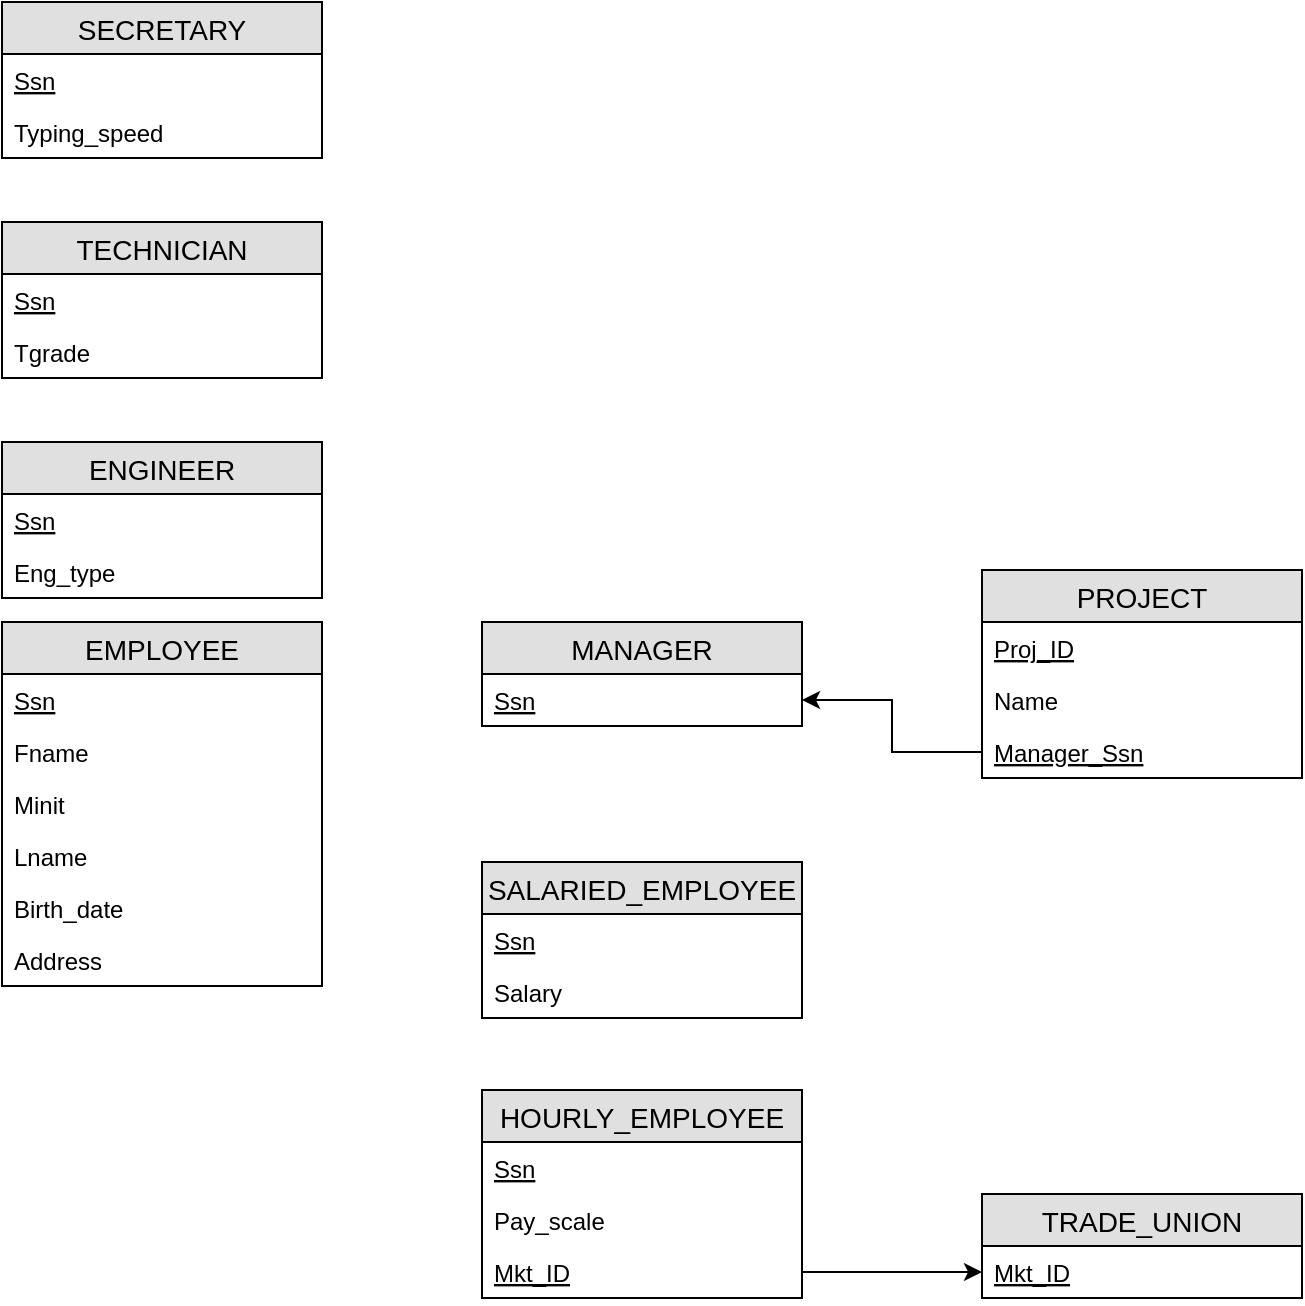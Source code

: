<mxfile version="12.7.9" type="device"><diagram id="kradrsx-WYkU8jS7QICj" name="Page-1"><mxGraphModel dx="1538" dy="1931" grid="1" gridSize="10" guides="1" tooltips="1" connect="1" arrows="1" fold="1" page="1" pageScale="1" pageWidth="827" pageHeight="1169" math="0" shadow="0"><root><mxCell id="0"/><mxCell id="1" parent="0"/><mxCell id="13yNvfvPv3ROHv7oKhYh-1" value="EMPLOYEE" style="swimlane;fontStyle=0;childLayout=stackLayout;horizontal=1;startSize=26;fillColor=#e0e0e0;horizontalStack=0;resizeParent=1;resizeParentMax=0;resizeLast=0;collapsible=1;marginBottom=0;swimlaneFillColor=#ffffff;align=center;fontSize=14;" vertex="1" parent="1"><mxGeometry x="80" y="40" width="160" height="182" as="geometry"/></mxCell><mxCell id="13yNvfvPv3ROHv7oKhYh-2" value="Ssn" style="text;strokeColor=none;fillColor=none;spacingLeft=4;spacingRight=4;overflow=hidden;rotatable=0;points=[[0,0.5],[1,0.5]];portConstraint=eastwest;fontSize=12;fontStyle=4" vertex="1" parent="13yNvfvPv3ROHv7oKhYh-1"><mxGeometry y="26" width="160" height="26" as="geometry"/></mxCell><mxCell id="13yNvfvPv3ROHv7oKhYh-3" value="Fname" style="text;strokeColor=none;fillColor=none;spacingLeft=4;spacingRight=4;overflow=hidden;rotatable=0;points=[[0,0.5],[1,0.5]];portConstraint=eastwest;fontSize=12;" vertex="1" parent="13yNvfvPv3ROHv7oKhYh-1"><mxGeometry y="52" width="160" height="26" as="geometry"/></mxCell><mxCell id="13yNvfvPv3ROHv7oKhYh-6" value="Minit" style="text;strokeColor=none;fillColor=none;spacingLeft=4;spacingRight=4;overflow=hidden;rotatable=0;points=[[0,0.5],[1,0.5]];portConstraint=eastwest;fontSize=12;" vertex="1" parent="13yNvfvPv3ROHv7oKhYh-1"><mxGeometry y="78" width="160" height="26" as="geometry"/></mxCell><mxCell id="13yNvfvPv3ROHv7oKhYh-7" value="Lname" style="text;strokeColor=none;fillColor=none;spacingLeft=4;spacingRight=4;overflow=hidden;rotatable=0;points=[[0,0.5],[1,0.5]];portConstraint=eastwest;fontSize=12;" vertex="1" parent="13yNvfvPv3ROHv7oKhYh-1"><mxGeometry y="104" width="160" height="26" as="geometry"/></mxCell><mxCell id="13yNvfvPv3ROHv7oKhYh-4" value="Birth_date" style="text;strokeColor=none;fillColor=none;spacingLeft=4;spacingRight=4;overflow=hidden;rotatable=0;points=[[0,0.5],[1,0.5]];portConstraint=eastwest;fontSize=12;" vertex="1" parent="13yNvfvPv3ROHv7oKhYh-1"><mxGeometry y="130" width="160" height="26" as="geometry"/></mxCell><mxCell id="13yNvfvPv3ROHv7oKhYh-5" value="Address" style="text;strokeColor=none;fillColor=none;spacingLeft=4;spacingRight=4;overflow=hidden;rotatable=0;points=[[0,0.5],[1,0.5]];portConstraint=eastwest;fontSize=12;" vertex="1" parent="13yNvfvPv3ROHv7oKhYh-1"><mxGeometry y="156" width="160" height="26" as="geometry"/></mxCell><mxCell id="13yNvfvPv3ROHv7oKhYh-8" value="SECRETARY" style="swimlane;fontStyle=0;childLayout=stackLayout;horizontal=1;startSize=26;fillColor=#e0e0e0;horizontalStack=0;resizeParent=1;resizeParentMax=0;resizeLast=0;collapsible=1;marginBottom=0;swimlaneFillColor=#ffffff;align=center;fontSize=14;" vertex="1" parent="1"><mxGeometry x="80" y="-270" width="160" height="78" as="geometry"/></mxCell><mxCell id="13yNvfvPv3ROHv7oKhYh-9" value="Ssn" style="text;strokeColor=none;fillColor=none;spacingLeft=4;spacingRight=4;overflow=hidden;rotatable=0;points=[[0,0.5],[1,0.5]];portConstraint=eastwest;fontSize=12;fontStyle=4" vertex="1" parent="13yNvfvPv3ROHv7oKhYh-8"><mxGeometry y="26" width="160" height="26" as="geometry"/></mxCell><mxCell id="13yNvfvPv3ROHv7oKhYh-10" value="Typing_speed" style="text;strokeColor=none;fillColor=none;spacingLeft=4;spacingRight=4;overflow=hidden;rotatable=0;points=[[0,0.5],[1,0.5]];portConstraint=eastwest;fontSize=12;" vertex="1" parent="13yNvfvPv3ROHv7oKhYh-8"><mxGeometry y="52" width="160" height="26" as="geometry"/></mxCell><mxCell id="13yNvfvPv3ROHv7oKhYh-16" value="TECHNICIAN" style="swimlane;fontStyle=0;childLayout=stackLayout;horizontal=1;startSize=26;fillColor=#e0e0e0;horizontalStack=0;resizeParent=1;resizeParentMax=0;resizeLast=0;collapsible=1;marginBottom=0;swimlaneFillColor=#ffffff;align=center;fontSize=14;" vertex="1" parent="1"><mxGeometry x="80" y="-160" width="160" height="78" as="geometry"/></mxCell><mxCell id="13yNvfvPv3ROHv7oKhYh-17" value="Ssn" style="text;strokeColor=none;fillColor=none;spacingLeft=4;spacingRight=4;overflow=hidden;rotatable=0;points=[[0,0.5],[1,0.5]];portConstraint=eastwest;fontSize=12;fontStyle=4" vertex="1" parent="13yNvfvPv3ROHv7oKhYh-16"><mxGeometry y="26" width="160" height="26" as="geometry"/></mxCell><mxCell id="13yNvfvPv3ROHv7oKhYh-18" value="Tgrade" style="text;strokeColor=none;fillColor=none;spacingLeft=4;spacingRight=4;overflow=hidden;rotatable=0;points=[[0,0.5],[1,0.5]];portConstraint=eastwest;fontSize=12;" vertex="1" parent="13yNvfvPv3ROHv7oKhYh-16"><mxGeometry y="52" width="160" height="26" as="geometry"/></mxCell><mxCell id="13yNvfvPv3ROHv7oKhYh-20" value="ENGINEER" style="swimlane;fontStyle=0;childLayout=stackLayout;horizontal=1;startSize=26;fillColor=#e0e0e0;horizontalStack=0;resizeParent=1;resizeParentMax=0;resizeLast=0;collapsible=1;marginBottom=0;swimlaneFillColor=#ffffff;align=center;fontSize=14;" vertex="1" parent="1"><mxGeometry x="80" y="-50" width="160" height="78" as="geometry"/></mxCell><mxCell id="13yNvfvPv3ROHv7oKhYh-21" value="Ssn" style="text;strokeColor=none;fillColor=none;spacingLeft=4;spacingRight=4;overflow=hidden;rotatable=0;points=[[0,0.5],[1,0.5]];portConstraint=eastwest;fontSize=12;fontStyle=4" vertex="1" parent="13yNvfvPv3ROHv7oKhYh-20"><mxGeometry y="26" width="160" height="26" as="geometry"/></mxCell><mxCell id="13yNvfvPv3ROHv7oKhYh-22" value="Eng_type" style="text;strokeColor=none;fillColor=none;spacingLeft=4;spacingRight=4;overflow=hidden;rotatable=0;points=[[0,0.5],[1,0.5]];portConstraint=eastwest;fontSize=12;" vertex="1" parent="13yNvfvPv3ROHv7oKhYh-20"><mxGeometry y="52" width="160" height="26" as="geometry"/></mxCell><mxCell id="13yNvfvPv3ROHv7oKhYh-24" value="MANAGER" style="swimlane;fontStyle=0;childLayout=stackLayout;horizontal=1;startSize=26;fillColor=#e0e0e0;horizontalStack=0;resizeParent=1;resizeParentMax=0;resizeLast=0;collapsible=1;marginBottom=0;swimlaneFillColor=#ffffff;align=center;fontSize=14;" vertex="1" parent="1"><mxGeometry x="320" y="40" width="160" height="52" as="geometry"/></mxCell><mxCell id="13yNvfvPv3ROHv7oKhYh-25" value="Ssn" style="text;strokeColor=none;fillColor=none;spacingLeft=4;spacingRight=4;overflow=hidden;rotatable=0;points=[[0,0.5],[1,0.5]];portConstraint=eastwest;fontSize=12;fontStyle=4" vertex="1" parent="13yNvfvPv3ROHv7oKhYh-24"><mxGeometry y="26" width="160" height="26" as="geometry"/></mxCell><mxCell id="13yNvfvPv3ROHv7oKhYh-29" value="PROJECT" style="swimlane;fontStyle=0;childLayout=stackLayout;horizontal=1;startSize=26;fillColor=#e0e0e0;horizontalStack=0;resizeParent=1;resizeParentMax=0;resizeLast=0;collapsible=1;marginBottom=0;swimlaneFillColor=#ffffff;align=center;fontSize=14;" vertex="1" parent="1"><mxGeometry x="570" y="14" width="160" height="104" as="geometry"/></mxCell><mxCell id="13yNvfvPv3ROHv7oKhYh-30" value="Proj_ID" style="text;strokeColor=none;fillColor=none;spacingLeft=4;spacingRight=4;overflow=hidden;rotatable=0;points=[[0,0.5],[1,0.5]];portConstraint=eastwest;fontSize=12;fontStyle=4" vertex="1" parent="13yNvfvPv3ROHv7oKhYh-29"><mxGeometry y="26" width="160" height="26" as="geometry"/></mxCell><mxCell id="13yNvfvPv3ROHv7oKhYh-31" value="Name" style="text;strokeColor=none;fillColor=none;spacingLeft=4;spacingRight=4;overflow=hidden;rotatable=0;points=[[0,0.5],[1,0.5]];portConstraint=eastwest;fontSize=12;fontStyle=0" vertex="1" parent="13yNvfvPv3ROHv7oKhYh-29"><mxGeometry y="52" width="160" height="26" as="geometry"/></mxCell><mxCell id="13yNvfvPv3ROHv7oKhYh-51" value="Manager_Ssn" style="text;strokeColor=none;fillColor=none;spacingLeft=4;spacingRight=4;overflow=hidden;rotatable=0;points=[[0,0.5],[1,0.5]];portConstraint=eastwest;fontSize=12;fontStyle=4" vertex="1" parent="13yNvfvPv3ROHv7oKhYh-29"><mxGeometry y="78" width="160" height="26" as="geometry"/></mxCell><mxCell id="13yNvfvPv3ROHv7oKhYh-34" value="SALARIED_EMPLOYEE" style="swimlane;fontStyle=0;childLayout=stackLayout;horizontal=1;startSize=26;fillColor=#e0e0e0;horizontalStack=0;resizeParent=1;resizeParentMax=0;resizeLast=0;collapsible=1;marginBottom=0;swimlaneFillColor=#ffffff;align=center;fontSize=14;" vertex="1" parent="1"><mxGeometry x="320" y="160" width="160" height="78" as="geometry"/></mxCell><mxCell id="13yNvfvPv3ROHv7oKhYh-35" value="Ssn" style="text;strokeColor=none;fillColor=none;spacingLeft=4;spacingRight=4;overflow=hidden;rotatable=0;points=[[0,0.5],[1,0.5]];portConstraint=eastwest;fontSize=12;fontStyle=4" vertex="1" parent="13yNvfvPv3ROHv7oKhYh-34"><mxGeometry y="26" width="160" height="26" as="geometry"/></mxCell><mxCell id="13yNvfvPv3ROHv7oKhYh-36" value="Salary" style="text;strokeColor=none;fillColor=none;spacingLeft=4;spacingRight=4;overflow=hidden;rotatable=0;points=[[0,0.5],[1,0.5]];portConstraint=eastwest;fontSize=12;fontStyle=0" vertex="1" parent="13yNvfvPv3ROHv7oKhYh-34"><mxGeometry y="52" width="160" height="26" as="geometry"/></mxCell><mxCell id="13yNvfvPv3ROHv7oKhYh-38" value="HOURLY_EMPLOYEE" style="swimlane;fontStyle=0;childLayout=stackLayout;horizontal=1;startSize=26;fillColor=#e0e0e0;horizontalStack=0;resizeParent=1;resizeParentMax=0;resizeLast=0;collapsible=1;marginBottom=0;swimlaneFillColor=#ffffff;align=center;fontSize=14;" vertex="1" parent="1"><mxGeometry x="320" y="274" width="160" height="104" as="geometry"/></mxCell><mxCell id="13yNvfvPv3ROHv7oKhYh-39" value="Ssn" style="text;strokeColor=none;fillColor=none;spacingLeft=4;spacingRight=4;overflow=hidden;rotatable=0;points=[[0,0.5],[1,0.5]];portConstraint=eastwest;fontSize=12;fontStyle=4" vertex="1" parent="13yNvfvPv3ROHv7oKhYh-38"><mxGeometry y="26" width="160" height="26" as="geometry"/></mxCell><mxCell id="13yNvfvPv3ROHv7oKhYh-40" value="Pay_scale" style="text;strokeColor=none;fillColor=none;spacingLeft=4;spacingRight=4;overflow=hidden;rotatable=0;points=[[0,0.5],[1,0.5]];portConstraint=eastwest;fontSize=12;fontStyle=0" vertex="1" parent="13yNvfvPv3ROHv7oKhYh-38"><mxGeometry y="52" width="160" height="26" as="geometry"/></mxCell><mxCell id="13yNvfvPv3ROHv7oKhYh-49" value="Mkt_ID" style="text;strokeColor=none;fillColor=none;spacingLeft=4;spacingRight=4;overflow=hidden;rotatable=0;points=[[0,0.5],[1,0.5]];portConstraint=eastwest;fontSize=12;fontStyle=4" vertex="1" parent="13yNvfvPv3ROHv7oKhYh-38"><mxGeometry y="78" width="160" height="26" as="geometry"/></mxCell><mxCell id="13yNvfvPv3ROHv7oKhYh-43" value="TRADE_UNION" style="swimlane;fontStyle=0;childLayout=stackLayout;horizontal=1;startSize=26;fillColor=#e0e0e0;horizontalStack=0;resizeParent=1;resizeParentMax=0;resizeLast=0;collapsible=1;marginBottom=0;swimlaneFillColor=#ffffff;align=center;fontSize=14;" vertex="1" parent="1"><mxGeometry x="570" y="326" width="160" height="52" as="geometry"/></mxCell><mxCell id="13yNvfvPv3ROHv7oKhYh-44" value="Mkt_ID" style="text;strokeColor=none;fillColor=none;spacingLeft=4;spacingRight=4;overflow=hidden;rotatable=0;points=[[0,0.5],[1,0.5]];portConstraint=eastwest;fontSize=12;fontStyle=4" vertex="1" parent="13yNvfvPv3ROHv7oKhYh-43"><mxGeometry y="26" width="160" height="26" as="geometry"/></mxCell><mxCell id="13yNvfvPv3ROHv7oKhYh-53" style="edgeStyle=orthogonalEdgeStyle;rounded=0;orthogonalLoop=1;jettySize=auto;html=1;exitX=1;exitY=0.5;exitDx=0;exitDy=0;" edge="1" parent="1" source="13yNvfvPv3ROHv7oKhYh-49" target="13yNvfvPv3ROHv7oKhYh-44"><mxGeometry relative="1" as="geometry"/></mxCell><mxCell id="13yNvfvPv3ROHv7oKhYh-54" style="edgeStyle=orthogonalEdgeStyle;rounded=0;orthogonalLoop=1;jettySize=auto;html=1;exitX=0;exitY=0.5;exitDx=0;exitDy=0;" edge="1" parent="1" source="13yNvfvPv3ROHv7oKhYh-51" target="13yNvfvPv3ROHv7oKhYh-25"><mxGeometry relative="1" as="geometry"/></mxCell></root></mxGraphModel></diagram></mxfile>